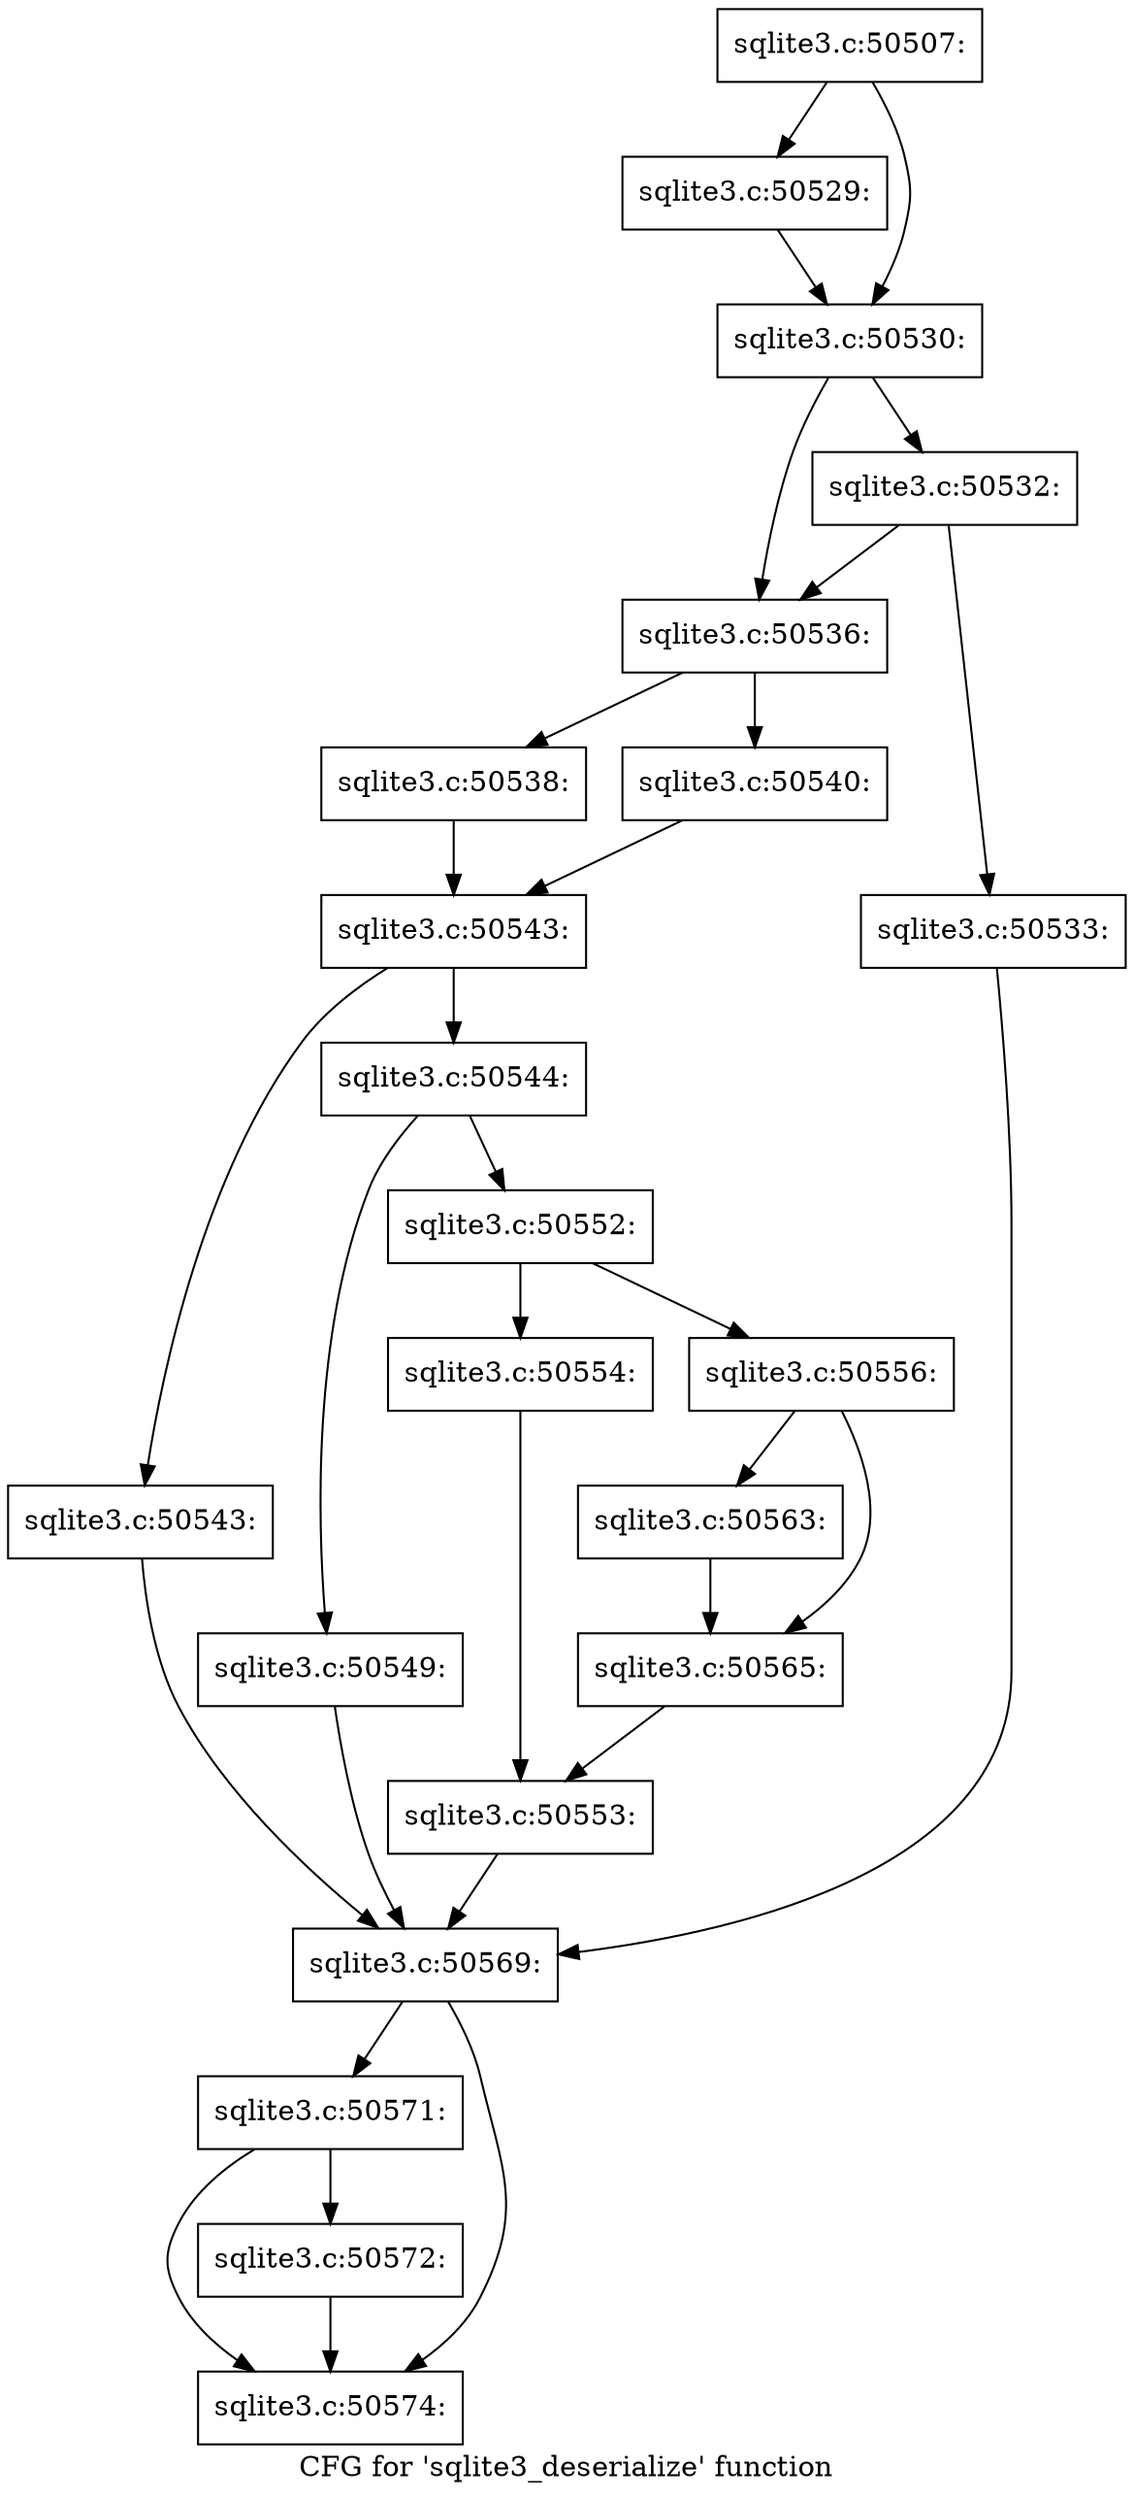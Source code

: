 digraph "CFG for 'sqlite3_deserialize' function" {
	label="CFG for 'sqlite3_deserialize' function";

	Node0x55c0f57c7eb0 [shape=record,label="{sqlite3.c:50507:}"];
	Node0x55c0f57c7eb0 -> Node0x55c0f57ccab0;
	Node0x55c0f57c7eb0 -> Node0x55c0f57ccb00;
	Node0x55c0f57ccab0 [shape=record,label="{sqlite3.c:50529:}"];
	Node0x55c0f57ccab0 -> Node0x55c0f57ccb00;
	Node0x55c0f57ccb00 [shape=record,label="{sqlite3.c:50530:}"];
	Node0x55c0f57ccb00 -> Node0x55c0f57cd7b0;
	Node0x55c0f57ccb00 -> Node0x55c0f57cd760;
	Node0x55c0f57cd7b0 [shape=record,label="{sqlite3.c:50532:}"];
	Node0x55c0f57cd7b0 -> Node0x55c0f57cd710;
	Node0x55c0f57cd7b0 -> Node0x55c0f57cd760;
	Node0x55c0f57cd710 [shape=record,label="{sqlite3.c:50533:}"];
	Node0x55c0f57cd710 -> Node0x55c0f57ce6f0;
	Node0x55c0f57cd760 [shape=record,label="{sqlite3.c:50536:}"];
	Node0x55c0f57cd760 -> Node0x55c0f57cec90;
	Node0x55c0f57cd760 -> Node0x55c0f57ced30;
	Node0x55c0f57cec90 [shape=record,label="{sqlite3.c:50538:}"];
	Node0x55c0f57cec90 -> Node0x55c0f57cece0;
	Node0x55c0f57ced30 [shape=record,label="{sqlite3.c:50540:}"];
	Node0x55c0f57ced30 -> Node0x55c0f57cece0;
	Node0x55c0f57cece0 [shape=record,label="{sqlite3.c:50543:}"];
	Node0x55c0f57cece0 -> Node0x55c0f57cf550;
	Node0x55c0f57cece0 -> Node0x55c0f57cf940;
	Node0x55c0f57cf550 [shape=record,label="{sqlite3.c:50543:}"];
	Node0x55c0f57cf550 -> Node0x55c0f57ce6f0;
	Node0x55c0f57cf940 [shape=record,label="{sqlite3.c:50544:}"];
	Node0x55c0f57cf940 -> Node0x55c0f57d0dc0;
	Node0x55c0f57cf940 -> Node0x55c0f57d0e10;
	Node0x55c0f57d0dc0 [shape=record,label="{sqlite3.c:50549:}"];
	Node0x55c0f57d0dc0 -> Node0x55c0f57ce6f0;
	Node0x55c0f57d0e10 [shape=record,label="{sqlite3.c:50552:}"];
	Node0x55c0f57d0e10 -> Node0x55c0f57d1750;
	Node0x55c0f57d0e10 -> Node0x55c0f57d17f0;
	Node0x55c0f57d1750 [shape=record,label="{sqlite3.c:50554:}"];
	Node0x55c0f57d1750 -> Node0x55c0f57d17a0;
	Node0x55c0f57d17f0 [shape=record,label="{sqlite3.c:50556:}"];
	Node0x55c0f57d17f0 -> Node0x55c0f57d3050;
	Node0x55c0f57d17f0 -> Node0x55c0f57d30a0;
	Node0x55c0f57d3050 [shape=record,label="{sqlite3.c:50563:}"];
	Node0x55c0f57d3050 -> Node0x55c0f57d30a0;
	Node0x55c0f57d30a0 [shape=record,label="{sqlite3.c:50565:}"];
	Node0x55c0f57d30a0 -> Node0x55c0f57d17a0;
	Node0x55c0f57d17a0 [shape=record,label="{sqlite3.c:50553:}"];
	Node0x55c0f57d17a0 -> Node0x55c0f57ce6f0;
	Node0x55c0f57ce6f0 [shape=record,label="{sqlite3.c:50569:}"];
	Node0x55c0f57ce6f0 -> Node0x55c0f57d43c0;
	Node0x55c0f57ce6f0 -> Node0x55c0f57d4370;
	Node0x55c0f57d43c0 [shape=record,label="{sqlite3.c:50571:}"];
	Node0x55c0f57d43c0 -> Node0x55c0f57d4320;
	Node0x55c0f57d43c0 -> Node0x55c0f57d4370;
	Node0x55c0f57d4320 [shape=record,label="{sqlite3.c:50572:}"];
	Node0x55c0f57d4320 -> Node0x55c0f57d4370;
	Node0x55c0f57d4370 [shape=record,label="{sqlite3.c:50574:}"];
}
